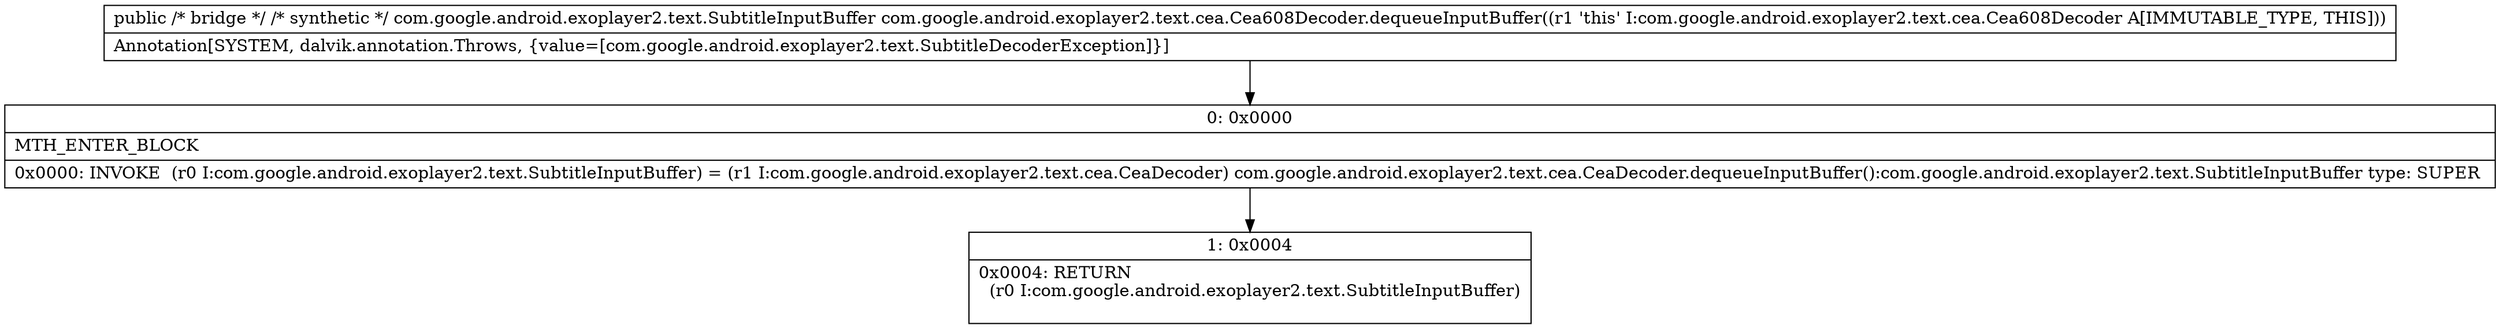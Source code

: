 digraph "CFG forcom.google.android.exoplayer2.text.cea.Cea608Decoder.dequeueInputBuffer()Lcom\/google\/android\/exoplayer2\/text\/SubtitleInputBuffer;" {
Node_0 [shape=record,label="{0\:\ 0x0000|MTH_ENTER_BLOCK\l|0x0000: INVOKE  (r0 I:com.google.android.exoplayer2.text.SubtitleInputBuffer) = (r1 I:com.google.android.exoplayer2.text.cea.CeaDecoder) com.google.android.exoplayer2.text.cea.CeaDecoder.dequeueInputBuffer():com.google.android.exoplayer2.text.SubtitleInputBuffer type: SUPER \l}"];
Node_1 [shape=record,label="{1\:\ 0x0004|0x0004: RETURN  \l  (r0 I:com.google.android.exoplayer2.text.SubtitleInputBuffer)\l \l}"];
MethodNode[shape=record,label="{public \/* bridge *\/ \/* synthetic *\/ com.google.android.exoplayer2.text.SubtitleInputBuffer com.google.android.exoplayer2.text.cea.Cea608Decoder.dequeueInputBuffer((r1 'this' I:com.google.android.exoplayer2.text.cea.Cea608Decoder A[IMMUTABLE_TYPE, THIS]))  | Annotation[SYSTEM, dalvik.annotation.Throws, \{value=[com.google.android.exoplayer2.text.SubtitleDecoderException]\}]\l}"];
MethodNode -> Node_0;
Node_0 -> Node_1;
}

